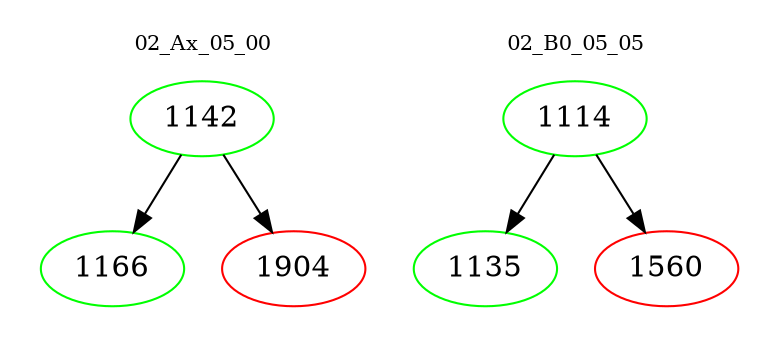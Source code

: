 digraph{
subgraph cluster_0 {
color = white
label = "02_Ax_05_00";
fontsize=10;
T0_1142 [label="1142", color="green"]
T0_1142 -> T0_1166 [color="black"]
T0_1166 [label="1166", color="green"]
T0_1142 -> T0_1904 [color="black"]
T0_1904 [label="1904", color="red"]
}
subgraph cluster_1 {
color = white
label = "02_B0_05_05";
fontsize=10;
T1_1114 [label="1114", color="green"]
T1_1114 -> T1_1135 [color="black"]
T1_1135 [label="1135", color="green"]
T1_1114 -> T1_1560 [color="black"]
T1_1560 [label="1560", color="red"]
}
}

